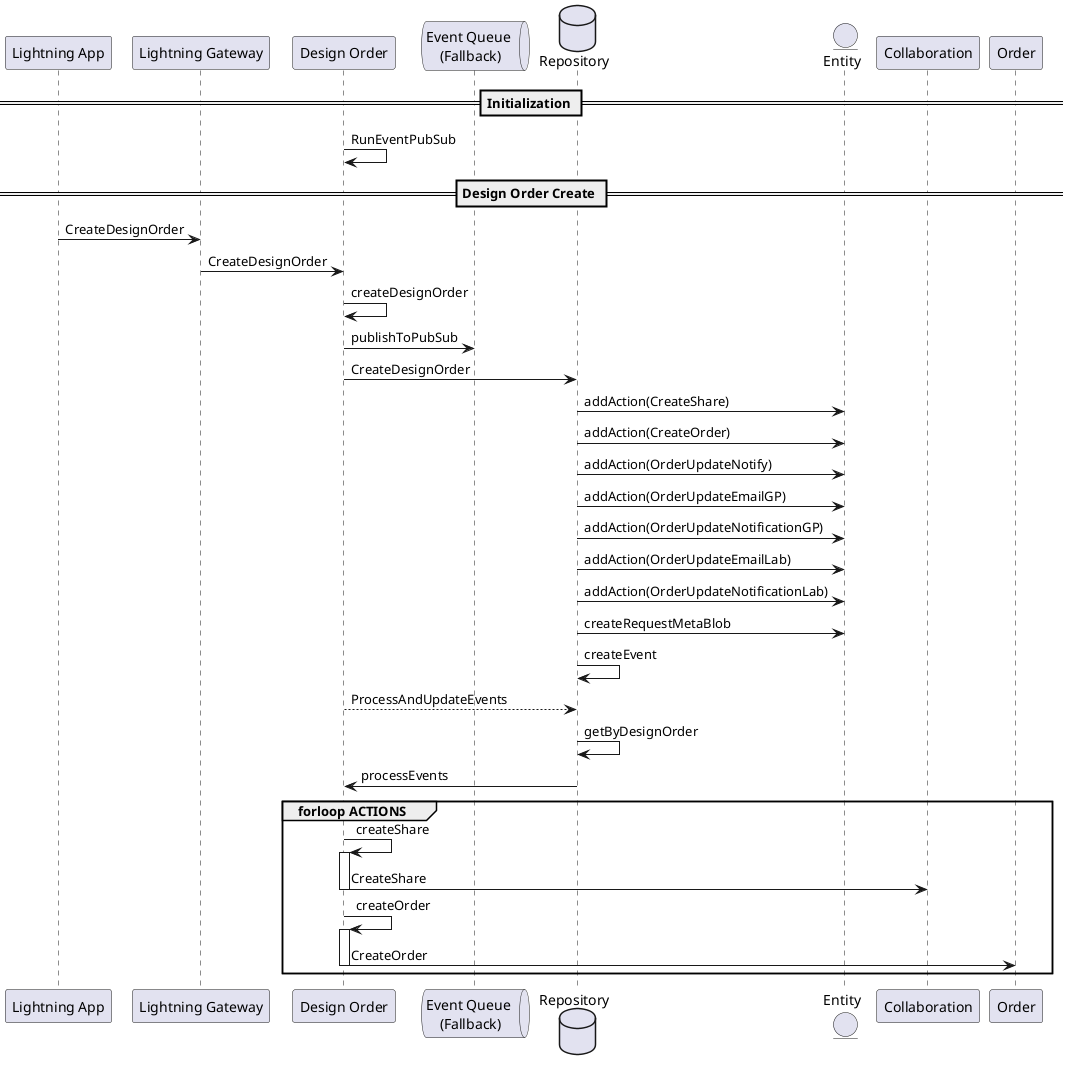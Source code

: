  @startuml

participant "Lightning App" as ligapp
participant "Lightning Gateway" as gateway
participant "Design Order" as design
queue "Event Queue \n(Fallback)" as events
database "Repository" as dorepo
entity "Entity" as doent
participant "Collaboration" as collab
participant "Order" as order

== Initialization ==
design -> design : RunEventPubSub
== Design Order Create ==
ligapp -> gateway : CreateDesignOrder
gateway -> design : CreateDesignOrder
design -> design : createDesignOrder
design -> events : publishToPubSub
design -> dorepo : CreateDesignOrder
dorepo -> doent : addAction(CreateShare)
dorepo -> doent : addAction(CreateOrder)
dorepo -> doent : addAction(OrderUpdateNotify)
dorepo -> doent : addAction(OrderUpdateEmailGP)
dorepo -> doent : addAction(OrderUpdateNotificationGP)
dorepo -> doent : addAction(OrderUpdateEmailLab)
dorepo -> doent : addAction(OrderUpdateNotificationLab)
dorepo -> doent : createRequestMetaBlob
dorepo -> dorepo : createEvent
design --> dorepo : ProcessAndUpdateEvents
dorepo -> dorepo : getByDesignOrder
dorepo -> design : processEvents

group forloop ACTIONS
    design -> design : createShare
    activate design
    design -> collab : CreateShare
    deactivate design
    design -> design : createOrder
    activate design
    design -> order :  CreateOrder
    deactivate design
end


@enduml